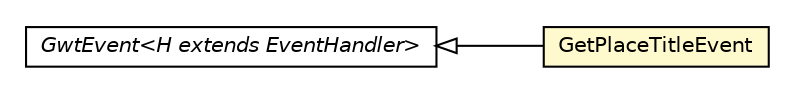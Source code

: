 #!/usr/local/bin/dot
#
# Class diagram 
# Generated by UMLGraph version R5_6-24-gf6e263 (http://www.umlgraph.org/)
#

digraph G {
	edge [fontname="Helvetica",fontsize=10,labelfontname="Helvetica",labelfontsize=10];
	node [fontname="Helvetica",fontsize=10,shape=plaintext];
	nodesep=0.25;
	ranksep=0.5;
	rankdir=LR;
	// com.gwtplatform.mvp.client.proxy.GetPlaceTitleEvent
	c194870 [label=<<table title="com.gwtplatform.mvp.client.proxy.GetPlaceTitleEvent" border="0" cellborder="1" cellspacing="0" cellpadding="2" port="p" bgcolor="lemonChiffon" href="./GetPlaceTitleEvent.html">
		<tr><td><table border="0" cellspacing="0" cellpadding="1">
<tr><td align="center" balign="center"> GetPlaceTitleEvent </td></tr>
		</table></td></tr>
		</table>>, URL="./GetPlaceTitleEvent.html", fontname="Helvetica", fontcolor="black", fontsize=10.0];
	//com.gwtplatform.mvp.client.proxy.GetPlaceTitleEvent extends com.google.gwt.event.shared.GwtEvent<com.gwtplatform.mvp.client.proxy.GetPlaceTitleHandler>
	c195243:p -> c194870:p [dir=back,arrowtail=empty];
	// com.google.gwt.event.shared.GwtEvent<H extends com.google.gwt.event.shared.EventHandler>
	c195243 [label=<<table title="com.google.gwt.event.shared.GwtEvent" border="0" cellborder="1" cellspacing="0" cellpadding="2" port="p" href="http://google-web-toolkit.googlecode.com/svn/javadoc/latest/com/google/gwt/event/shared/GwtEvent.html">
		<tr><td><table border="0" cellspacing="0" cellpadding="1">
<tr><td align="center" balign="center"><font face="Helvetica-Oblique"> GwtEvent&lt;H extends EventHandler&gt; </font></td></tr>
		</table></td></tr>
		</table>>, URL="http://google-web-toolkit.googlecode.com/svn/javadoc/latest/com/google/gwt/event/shared/GwtEvent.html", fontname="Helvetica", fontcolor="black", fontsize=10.0];
}

